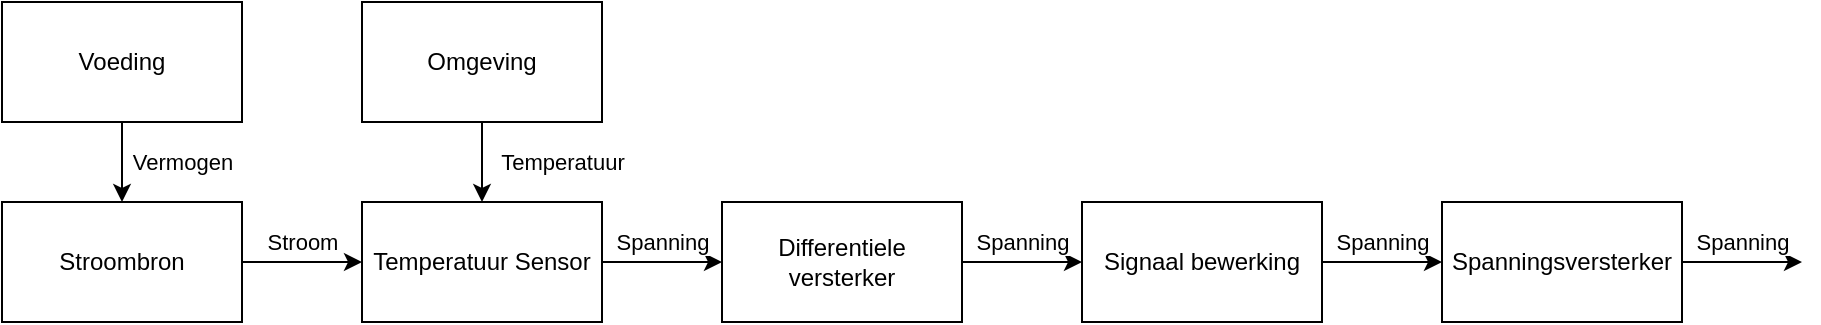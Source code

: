 <mxfile version="24.7.8">
  <diagram name="Pagina-1" id="Xn6PjD0rj7L6X1q65y6b">
    <mxGraphModel dx="1098" dy="988" grid="1" gridSize="10" guides="1" tooltips="1" connect="1" arrows="1" fold="1" page="1" pageScale="1" pageWidth="827" pageHeight="1169" math="0" shadow="0">
      <root>
        <mxCell id="0" />
        <mxCell id="1" parent="0" />
        <mxCell id="INSuro-esocd-95Y427Y-3" value="Vermogen" style="edgeStyle=orthogonalEdgeStyle;rounded=0;orthogonalLoop=1;jettySize=auto;html=1;" parent="1" source="INSuro-esocd-95Y427Y-1" target="INSuro-esocd-95Y427Y-2" edge="1">
          <mxGeometry y="30" relative="1" as="geometry">
            <mxPoint as="offset" />
          </mxGeometry>
        </mxCell>
        <mxCell id="INSuro-esocd-95Y427Y-1" value="Voeding" style="rounded=0;whiteSpace=wrap;html=1;" parent="1" vertex="1">
          <mxGeometry x="40" y="400" width="120" height="60" as="geometry" />
        </mxCell>
        <mxCell id="INSuro-esocd-95Y427Y-5" value="Stroom" style="edgeStyle=orthogonalEdgeStyle;rounded=0;orthogonalLoop=1;jettySize=auto;html=1;" parent="1" source="INSuro-esocd-95Y427Y-2" target="INSuro-esocd-95Y427Y-4" edge="1">
          <mxGeometry y="10" relative="1" as="geometry">
            <mxPoint as="offset" />
          </mxGeometry>
        </mxCell>
        <mxCell id="INSuro-esocd-95Y427Y-2" value="Stroombron" style="whiteSpace=wrap;html=1;rounded=0;" parent="1" vertex="1">
          <mxGeometry x="40" y="500" width="120" height="60" as="geometry" />
        </mxCell>
        <mxCell id="INSuro-esocd-95Y427Y-7" value="Spanning" style="edgeStyle=orthogonalEdgeStyle;rounded=0;orthogonalLoop=1;jettySize=auto;html=1;" parent="1" source="INSuro-esocd-95Y427Y-4" target="INSuro-esocd-95Y427Y-6" edge="1">
          <mxGeometry y="10" relative="1" as="geometry">
            <mxPoint as="offset" />
          </mxGeometry>
        </mxCell>
        <mxCell id="INSuro-esocd-95Y427Y-4" value="Temperatuur Sensor" style="rounded=0;whiteSpace=wrap;html=1;" parent="1" vertex="1">
          <mxGeometry x="220" y="500" width="120" height="60" as="geometry" />
        </mxCell>
        <mxCell id="INSuro-esocd-95Y427Y-9" value="Spanning" style="edgeStyle=orthogonalEdgeStyle;rounded=0;orthogonalLoop=1;jettySize=auto;html=1;" parent="1" source="INSuro-esocd-95Y427Y-6" target="INSuro-esocd-95Y427Y-8" edge="1">
          <mxGeometry y="10" relative="1" as="geometry">
            <mxPoint as="offset" />
          </mxGeometry>
        </mxCell>
        <mxCell id="INSuro-esocd-95Y427Y-6" value="Differentiele versterker" style="whiteSpace=wrap;html=1;rounded=0;" parent="1" vertex="1">
          <mxGeometry x="400" y="500" width="120" height="60" as="geometry" />
        </mxCell>
        <mxCell id="INSuro-esocd-95Y427Y-11" value="Spanning" style="edgeStyle=orthogonalEdgeStyle;rounded=0;orthogonalLoop=1;jettySize=auto;html=1;" parent="1" source="INSuro-esocd-95Y427Y-8" target="INSuro-esocd-95Y427Y-10" edge="1">
          <mxGeometry y="10" relative="1" as="geometry">
            <mxPoint as="offset" />
          </mxGeometry>
        </mxCell>
        <mxCell id="INSuro-esocd-95Y427Y-8" value="Signaal bewerking" style="whiteSpace=wrap;html=1;rounded=0;" parent="1" vertex="1">
          <mxGeometry x="580" y="500" width="120" height="60" as="geometry" />
        </mxCell>
        <mxCell id="SJsBz3qrIw_zUt-Pu6s5-1" value="Spanning" style="edgeStyle=orthogonalEdgeStyle;rounded=0;orthogonalLoop=1;jettySize=auto;html=1;" edge="1" parent="1" source="INSuro-esocd-95Y427Y-10">
          <mxGeometry x="-0.009" y="-10" relative="1" as="geometry">
            <mxPoint x="940" y="530" as="targetPoint" />
            <mxPoint x="10" y="-10" as="offset" />
          </mxGeometry>
        </mxCell>
        <mxCell id="INSuro-esocd-95Y427Y-10" value="Spanningsversterker" style="whiteSpace=wrap;html=1;rounded=0;" parent="1" vertex="1">
          <mxGeometry x="760" y="500" width="120" height="60" as="geometry" />
        </mxCell>
        <mxCell id="SJsBz3qrIw_zUt-Pu6s5-4" value="Temperatuur" style="edgeStyle=orthogonalEdgeStyle;rounded=0;orthogonalLoop=1;jettySize=auto;html=1;" edge="1" parent="1" source="SJsBz3qrIw_zUt-Pu6s5-3" target="INSuro-esocd-95Y427Y-4">
          <mxGeometry y="40" relative="1" as="geometry">
            <mxPoint as="offset" />
          </mxGeometry>
        </mxCell>
        <mxCell id="SJsBz3qrIw_zUt-Pu6s5-3" value="Omgeving" style="rounded=0;whiteSpace=wrap;html=1;" vertex="1" parent="1">
          <mxGeometry x="220" y="400" width="120" height="60" as="geometry" />
        </mxCell>
      </root>
    </mxGraphModel>
  </diagram>
</mxfile>
